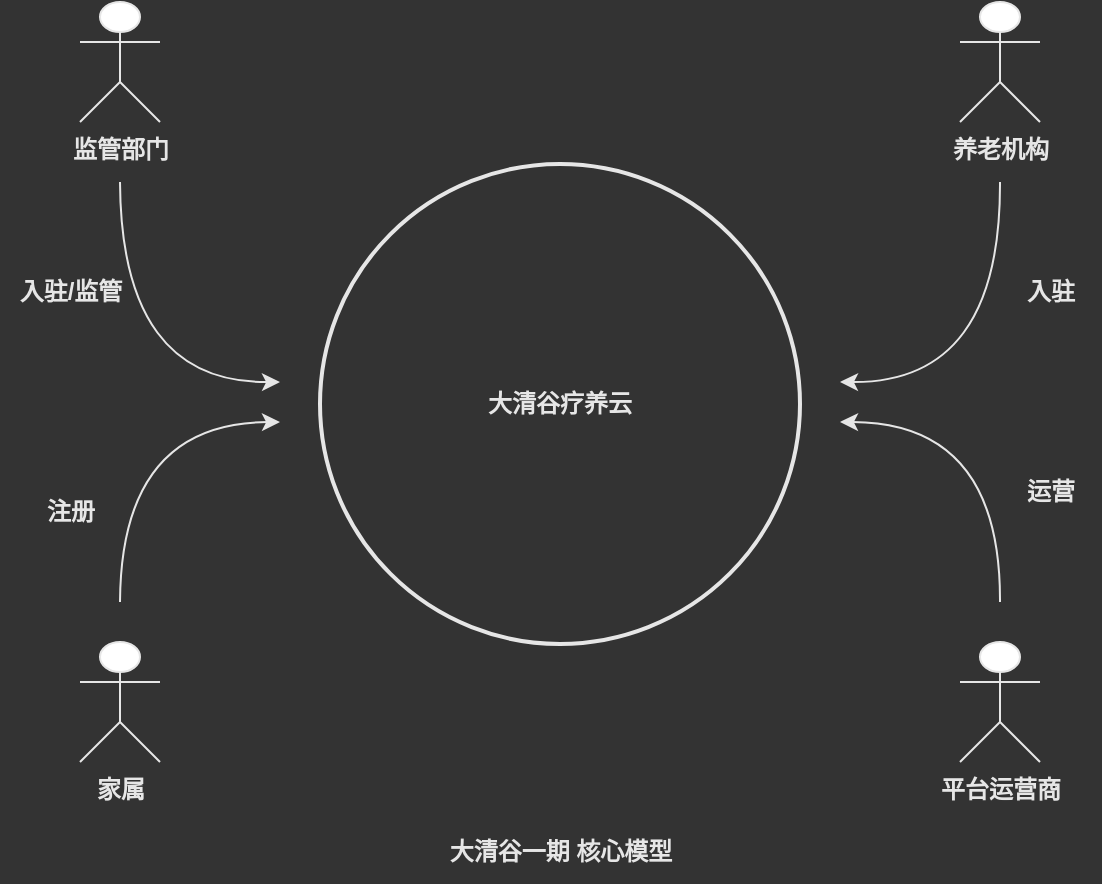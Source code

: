 <mxfile version="20.2.4" type="github" pages="3">
  <diagram id="o6OXmS90365OrSwRLali" name="D_0">
    <mxGraphModel dx="1422" dy="761" grid="1" gridSize="10" guides="1" tooltips="1" connect="1" arrows="1" fold="1" page="1" pageScale="1" pageWidth="1200" pageHeight="1920" background="#333333" math="0" shadow="0">
      <root>
        <mxCell id="0" />
        <mxCell id="1" parent="0" />
        <mxCell id="bhAEWXer5qA2Sv7WhRgn-4" value="养老机构" style="shape=umlActor;verticalLabelPosition=bottom;verticalAlign=top;html=1;outlineConnect=0;fillColor=#FFFFFF;strokeColor=#E6E6E6;fontColor=#E6E6E6;fontStyle=1" parent="1" vertex="1">
          <mxGeometry x="640" y="160" width="40" height="60" as="geometry" />
        </mxCell>
        <mxCell id="bhAEWXer5qA2Sv7WhRgn-5" value="家属" style="shape=umlActor;verticalLabelPosition=bottom;verticalAlign=top;html=1;outlineConnect=0;strokeColor=#E6E6E6;fontColor=#E6E6E6;fontStyle=1" parent="1" vertex="1">
          <mxGeometry x="200" y="480" width="40" height="60" as="geometry" />
        </mxCell>
        <mxCell id="bhAEWXer5qA2Sv7WhRgn-6" value="监管部门" style="shape=umlActor;verticalLabelPosition=bottom;verticalAlign=top;html=1;outlineConnect=0;strokeColor=#E6E6E6;fontColor=#E6E6E6;fontStyle=1" parent="1" vertex="1">
          <mxGeometry x="200" y="160" width="40" height="60" as="geometry" />
        </mxCell>
        <mxCell id="ORQdb_XszPC-QWwdxvG8-5" value="" style="edgeStyle=orthogonalEdgeStyle;rounded=0;orthogonalLoop=1;jettySize=auto;html=1;startArrow=classic;startFill=1;endArrow=none;endFill=0;curved=1;strokeColor=#E6E6E6;" parent="1" edge="1">
          <mxGeometry relative="1" as="geometry">
            <mxPoint x="300" y="350" as="sourcePoint" />
            <mxPoint x="220" y="250" as="targetPoint" />
          </mxGeometry>
        </mxCell>
        <mxCell id="ORQdb_XszPC-QWwdxvG8-7" value="" style="edgeStyle=orthogonalEdgeStyle;rounded=0;orthogonalLoop=1;jettySize=auto;html=1;startArrow=classic;startFill=1;endArrow=none;endFill=0;curved=1;strokeColor=#E6E6E6;" parent="1" edge="1">
          <mxGeometry relative="1" as="geometry">
            <mxPoint x="300" y="370" as="sourcePoint" />
            <mxPoint x="220" y="460" as="targetPoint" />
          </mxGeometry>
        </mxCell>
        <mxCell id="ORQdb_XszPC-QWwdxvG8-9" value="" style="edgeStyle=orthogonalEdgeStyle;rounded=0;orthogonalLoop=1;jettySize=auto;html=1;startArrow=classic;startFill=1;endArrow=none;endFill=0;curved=1;strokeColor=#E6E6E6;" parent="1" edge="1">
          <mxGeometry relative="1" as="geometry">
            <mxPoint x="580" y="350" as="sourcePoint" />
            <mxPoint x="660" y="250" as="targetPoint" />
          </mxGeometry>
        </mxCell>
        <mxCell id="bhAEWXer5qA2Sv7WhRgn-13" value="平台运营商" style="shape=umlActor;verticalLabelPosition=bottom;verticalAlign=top;html=1;outlineConnect=0;strokeColor=#E6E6E6;fontColor=#E6E6E6;fontStyle=1" parent="1" vertex="1">
          <mxGeometry x="640" y="480" width="40" height="60" as="geometry" />
        </mxCell>
        <mxCell id="ORQdb_XszPC-QWwdxvG8-13" value="" style="edgeStyle=orthogonalEdgeStyle;curved=1;rounded=0;orthogonalLoop=1;jettySize=auto;html=1;startArrow=classic;startFill=1;endArrow=none;endFill=0;strokeColor=#E6E6E6;" parent="1" edge="1">
          <mxGeometry relative="1" as="geometry">
            <mxPoint x="580" y="370" as="sourcePoint" />
            <mxPoint x="660" y="460" as="targetPoint" />
          </mxGeometry>
        </mxCell>
        <mxCell id="ORQdb_XszPC-QWwdxvG8-11" value="&lt;font color=&quot;#e6e6e6&quot;&gt;&lt;b&gt;大清谷疗养云&lt;/b&gt;&lt;/font&gt;" style="ellipse;whiteSpace=wrap;html=1;aspect=fixed;strokeColor=#E6E6E6;strokeWidth=2;fillColor=none;" parent="1" vertex="1">
          <mxGeometry x="320" y="241" width="240" height="240" as="geometry" />
        </mxCell>
        <mxCell id="Ua2X89EpMC-r-trDhEld-1" value="&lt;font color=&quot;#e6e6e6&quot;&gt;&lt;b&gt;入驻/监管&lt;/b&gt;&lt;/font&gt;" style="text;html=1;align=center;verticalAlign=middle;resizable=0;points=[];autosize=1;strokeColor=none;fillColor=none;" parent="1" vertex="1">
          <mxGeometry x="160" y="290" width="70" height="30" as="geometry" />
        </mxCell>
        <mxCell id="Ua2X89EpMC-r-trDhEld-2" value="&lt;font color=&quot;#e6e6e6&quot;&gt;&lt;b&gt;入驻&lt;/b&gt;&lt;/font&gt;" style="text;html=1;align=center;verticalAlign=middle;resizable=0;points=[];autosize=1;strokeColor=none;fillColor=none;" parent="1" vertex="1">
          <mxGeometry x="660" y="290" width="50" height="30" as="geometry" />
        </mxCell>
        <mxCell id="Ua2X89EpMC-r-trDhEld-3" value="&lt;font color=&quot;#e6e6e6&quot;&gt;&lt;b&gt;注册&lt;/b&gt;&lt;/font&gt;" style="text;html=1;align=center;verticalAlign=middle;resizable=0;points=[];autosize=1;strokeColor=none;fillColor=none;" parent="1" vertex="1">
          <mxGeometry x="170" y="400" width="50" height="30" as="geometry" />
        </mxCell>
        <mxCell id="Ua2X89EpMC-r-trDhEld-4" value="&lt;font color=&quot;#e6e6e6&quot;&gt;&lt;b&gt;运营&lt;/b&gt;&lt;/font&gt;" style="text;html=1;align=center;verticalAlign=middle;resizable=0;points=[];autosize=1;strokeColor=none;fillColor=none;" parent="1" vertex="1">
          <mxGeometry x="660" y="390" width="50" height="30" as="geometry" />
        </mxCell>
        <mxCell id="ZxOeZfEIXML-Bi1Rbfld-1" value="&lt;font color=&quot;#e6e6e6&quot;&gt;&lt;b&gt;大清谷一期 核心模型&lt;/b&gt;&lt;/font&gt;" style="text;html=1;align=center;verticalAlign=middle;resizable=0;points=[];autosize=1;strokeColor=none;fillColor=none;" parent="1" vertex="1">
          <mxGeometry x="375" y="570" width="130" height="30" as="geometry" />
        </mxCell>
      </root>
    </mxGraphModel>
  </diagram>
  <diagram name="D_1" id="cp-p9IDRzFn6kliFB4ks">
    <mxGraphModel dx="2622" dy="2681" grid="1" gridSize="10" guides="1" tooltips="1" connect="1" arrows="1" fold="1" page="1" pageScale="1" pageWidth="1200" pageHeight="1920" background="#333333" math="0" shadow="0">
      <root>
        <mxCell id="REcnGBDp7cXe4HOmCII1-0" />
        <mxCell id="REcnGBDp7cXe4HOmCII1-1" parent="REcnGBDp7cXe4HOmCII1-0" />
        <mxCell id="VxjQWF_ajNMZfc4Y4Wae-3" value="" style="edgeStyle=orthogonalEdgeStyle;curved=1;rounded=0;orthogonalLoop=1;jettySize=auto;html=1;startArrow=classic;startFill=1;endArrow=none;endFill=0;strokeColor=#E6E6E6;" parent="REcnGBDp7cXe4HOmCII1-1" source="REcnGBDp7cXe4HOmCII1-10" target="VxjQWF_ajNMZfc4Y4Wae-2" edge="1">
          <mxGeometry relative="1" as="geometry" />
        </mxCell>
        <mxCell id="VxjQWF_ajNMZfc4Y4Wae-5" value="" style="rounded=0;orthogonalLoop=1;jettySize=auto;html=1;startArrow=classic;startFill=1;endArrow=none;endFill=0;strokeColor=#E6E6E6;edgeStyle=orthogonalEdgeStyle;curved=1;" parent="REcnGBDp7cXe4HOmCII1-1" source="REcnGBDp7cXe4HOmCII1-10" target="VxjQWF_ajNMZfc4Y4Wae-4" edge="1">
          <mxGeometry relative="1" as="geometry">
            <Array as="points">
              <mxPoint x="440" y="220" />
              <mxPoint x="640" y="220" />
            </Array>
          </mxGeometry>
        </mxCell>
        <mxCell id="VxjQWF_ajNMZfc4Y4Wae-7" value="" style="rounded=0;orthogonalLoop=1;jettySize=auto;html=1;startArrow=classic;startFill=1;endArrow=none;endFill=0;strokeColor=#E6E6E6;exitX=1;exitY=0.5;exitDx=0;exitDy=0;entryX=0.5;entryY=1;entryDx=0;entryDy=0;edgeStyle=orthogonalEdgeStyle;curved=1;" parent="REcnGBDp7cXe4HOmCII1-1" source="REcnGBDp7cXe4HOmCII1-10" target="VxjQWF_ajNMZfc4Y4Wae-6" edge="1">
          <mxGeometry relative="1" as="geometry" />
        </mxCell>
        <mxCell id="VxjQWF_ajNMZfc4Y4Wae-9" value="" style="edgeStyle=orthogonalEdgeStyle;curved=1;rounded=0;orthogonalLoop=1;jettySize=auto;html=1;startArrow=classic;startFill=1;endArrow=none;endFill=0;strokeColor=#E6E6E6;" parent="REcnGBDp7cXe4HOmCII1-1" source="REcnGBDp7cXe4HOmCII1-10" target="VxjQWF_ajNMZfc4Y4Wae-8" edge="1">
          <mxGeometry relative="1" as="geometry" />
        </mxCell>
        <mxCell id="VxjQWF_ajNMZfc4Y4Wae-11" value="" style="rounded=0;orthogonalLoop=1;jettySize=auto;html=1;startArrow=none;startFill=1;endArrow=none;endFill=0;strokeColor=#E6E6E6;entryX=0.5;entryY=1;entryDx=0;entryDy=0;edgeStyle=orthogonalEdgeStyle;curved=1;" parent="REcnGBDp7cXe4HOmCII1-1" target="VxjQWF_ajNMZfc4Y4Wae-10" edge="1">
          <mxGeometry relative="1" as="geometry">
            <mxPoint x="440" y="240" as="sourcePoint" />
          </mxGeometry>
        </mxCell>
        <mxCell id="VxjQWF_ajNMZfc4Y4Wae-15" value="" style="rounded=0;orthogonalLoop=1;jettySize=auto;html=1;startArrow=classic;startFill=1;endArrow=none;endFill=0;strokeColor=#E6E6E6;exitX=0.5;exitY=1;exitDx=0;exitDy=0;entryX=0.5;entryY=0;entryDx=0;entryDy=0;edgeStyle=orthogonalEdgeStyle;curved=1;" parent="REcnGBDp7cXe4HOmCII1-1" source="REcnGBDp7cXe4HOmCII1-10" target="VxjQWF_ajNMZfc4Y4Wae-14" edge="1">
          <mxGeometry relative="1" as="geometry" />
        </mxCell>
        <mxCell id="VxjQWF_ajNMZfc4Y4Wae-19" value="" style="rounded=0;orthogonalLoop=1;jettySize=auto;html=1;startArrow=none;startFill=1;endArrow=none;endFill=0;strokeColor=#E6E6E6;entryX=0.5;entryY=0;entryDx=0;entryDy=0;exitX=0.5;exitY=1;exitDx=0;exitDy=0;edgeStyle=orthogonalEdgeStyle;curved=1;" parent="REcnGBDp7cXe4HOmCII1-1" source="REcnGBDp7cXe4HOmCII1-10" target="VxjQWF_ajNMZfc4Y4Wae-18" edge="1">
          <mxGeometry relative="1" as="geometry">
            <mxPoint x="440" y="490" as="sourcePoint" />
          </mxGeometry>
        </mxCell>
        <mxCell id="VxjQWF_ajNMZfc4Y4Wae-21" value="" style="rounded=0;orthogonalLoop=1;jettySize=auto;html=1;startArrow=classic;startFill=1;endArrow=none;endFill=0;strokeColor=#E6E6E6;exitX=0.5;exitY=1;exitDx=0;exitDy=0;entryX=0.5;entryY=0;entryDx=0;entryDy=0;edgeStyle=orthogonalEdgeStyle;curved=1;" parent="REcnGBDp7cXe4HOmCII1-1" source="REcnGBDp7cXe4HOmCII1-10" target="VxjQWF_ajNMZfc4Y4Wae-20" edge="1">
          <mxGeometry relative="1" as="geometry" />
        </mxCell>
        <mxCell id="VxjQWF_ajNMZfc4Y4Wae-23" value="" style="edgeStyle=orthogonalEdgeStyle;curved=1;rounded=0;orthogonalLoop=1;jettySize=auto;html=1;startArrow=classic;startFill=1;endArrow=none;endFill=0;strokeColor=#E6E6E6;" parent="REcnGBDp7cXe4HOmCII1-1" source="REcnGBDp7cXe4HOmCII1-10" target="VxjQWF_ajNMZfc4Y4Wae-22" edge="1">
          <mxGeometry relative="1" as="geometry" />
        </mxCell>
        <mxCell id="VxjQWF_ajNMZfc4Y4Wae-25" value="" style="edgeStyle=orthogonalEdgeStyle;curved=1;rounded=0;orthogonalLoop=1;jettySize=auto;html=1;startArrow=classic;startFill=1;endArrow=none;endFill=0;strokeColor=#E6E6E6;" parent="REcnGBDp7cXe4HOmCII1-1" source="REcnGBDp7cXe4HOmCII1-10" target="VxjQWF_ajNMZfc4Y4Wae-24" edge="1">
          <mxGeometry relative="1" as="geometry">
            <Array as="points">
              <mxPoint x="440" y="220" />
              <mxPoint x="240" y="220" />
            </Array>
          </mxGeometry>
        </mxCell>
        <mxCell id="VxjQWF_ajNMZfc4Y4Wae-27" value="" style="rounded=0;orthogonalLoop=1;jettySize=auto;html=1;startArrow=classic;startFill=1;endArrow=none;endFill=0;strokeColor=#E6E6E6;exitX=0.5;exitY=1;exitDx=0;exitDy=0;entryX=0.5;entryY=0;entryDx=0;entryDy=0;edgeStyle=orthogonalEdgeStyle;curved=1;" parent="REcnGBDp7cXe4HOmCII1-1" source="REcnGBDp7cXe4HOmCII1-10" target="VxjQWF_ajNMZfc4Y4Wae-26" edge="1">
          <mxGeometry relative="1" as="geometry" />
        </mxCell>
        <mxCell id="VxjQWF_ajNMZfc4Y4Wae-37" value="" style="edgeStyle=orthogonalEdgeStyle;curved=1;rounded=0;orthogonalLoop=1;jettySize=auto;html=1;startArrow=classic;startFill=1;endArrow=none;endFill=0;strokeColor=#E6E6E6;" parent="REcnGBDp7cXe4HOmCII1-1" source="REcnGBDp7cXe4HOmCII1-10" target="VxjQWF_ajNMZfc4Y4Wae-36" edge="1">
          <mxGeometry relative="1" as="geometry" />
        </mxCell>
        <mxCell id="REcnGBDp7cXe4HOmCII1-10" value="&lt;font color=&quot;#e6e6e6&quot;&gt;&lt;b&gt;大清谷疗养云&lt;/b&gt;&lt;/font&gt;" style="ellipse;whiteSpace=wrap;html=1;aspect=fixed;strokeColor=#E6E6E6;strokeWidth=2;fillColor=none;" parent="REcnGBDp7cXe4HOmCII1-1" vertex="1">
          <mxGeometry x="320" y="241" width="240" height="240" as="geometry" />
        </mxCell>
        <mxCell id="VxjQWF_ajNMZfc4Y4Wae-35" value="" style="rounded=0;orthogonalLoop=1;jettySize=auto;html=1;startArrow=classic;startFill=1;endArrow=none;endFill=0;strokeColor=#E6E6E6;entryX=0.5;entryY=1;entryDx=0;entryDy=0;edgeStyle=orthogonalEdgeStyle;curved=1;" parent="REcnGBDp7cXe4HOmCII1-1" target="VxjQWF_ajNMZfc4Y4Wae-0" edge="1">
          <mxGeometry relative="1" as="geometry">
            <mxPoint x="440" y="240" as="sourcePoint" />
          </mxGeometry>
        </mxCell>
        <mxCell id="VxjQWF_ajNMZfc4Y4Wae-0" value="&lt;font color=&quot;#e6e6e6&quot;&gt;&lt;b&gt;民政&lt;/b&gt;&lt;/font&gt;" style="ellipse;whiteSpace=wrap;html=1;aspect=fixed;strokeColor=#E6E6E6;strokeWidth=2;fillColor=none;" parent="REcnGBDp7cXe4HOmCII1-1" vertex="1">
          <mxGeometry x="-2" y="-80" width="81" height="81" as="geometry" />
        </mxCell>
        <mxCell id="VxjQWF_ajNMZfc4Y4Wae-2" value="&lt;font color=&quot;#e6e6e6&quot;&gt;&lt;b&gt;疗养&lt;/b&gt;&lt;/font&gt;" style="ellipse;whiteSpace=wrap;html=1;aspect=fixed;strokeColor=#E6E6E6;strokeWidth=2;fillColor=none;" parent="REcnGBDp7cXe4HOmCII1-1" vertex="1">
          <mxGeometry x="399.5" y="-80" width="80" height="80" as="geometry" />
        </mxCell>
        <mxCell id="VxjQWF_ajNMZfc4Y4Wae-4" value="&lt;font color=&quot;#e6e6e6&quot;&gt;&lt;b&gt;养老&lt;/b&gt;&lt;/font&gt;" style="ellipse;whiteSpace=wrap;html=1;aspect=fixed;strokeColor=#E6E6E6;strokeWidth=2;fillColor=none;" parent="REcnGBDp7cXe4HOmCII1-1" vertex="1">
          <mxGeometry x="600" y="-80" width="80" height="80" as="geometry" />
        </mxCell>
        <mxCell id="VxjQWF_ajNMZfc4Y4Wae-6" value="&lt;font color=&quot;#e6e6e6&quot;&gt;&lt;b&gt;药企&lt;/b&gt;&lt;/font&gt;" style="ellipse;whiteSpace=wrap;html=1;aspect=fixed;strokeColor=#E6E6E6;strokeWidth=2;fillColor=none;" parent="REcnGBDp7cXe4HOmCII1-1" vertex="1">
          <mxGeometry x="799" y="120" width="80" height="80" as="geometry" />
        </mxCell>
        <mxCell id="VxjQWF_ajNMZfc4Y4Wae-8" value="&lt;font color=&quot;#e6e6e6&quot;&gt;&lt;b&gt;供应商&lt;/b&gt;&lt;/font&gt;" style="ellipse;whiteSpace=wrap;html=1;aspect=fixed;strokeColor=#E6E6E6;strokeWidth=2;fillColor=none;" parent="REcnGBDp7cXe4HOmCII1-1" vertex="1">
          <mxGeometry x="800" y="321.5" width="79" height="79" as="geometry" />
        </mxCell>
        <mxCell id="VxjQWF_ajNMZfc4Y4Wae-10" value="&lt;font color=&quot;#e6e6e6&quot;&gt;&lt;b&gt;司法&lt;/b&gt;&lt;/font&gt;" style="ellipse;whiteSpace=wrap;html=1;aspect=fixed;strokeColor=#E6E6E6;strokeWidth=2;fillColor=none;" parent="REcnGBDp7cXe4HOmCII1-1" vertex="1">
          <mxGeometry x="799" y="-80" width="80" height="80" as="geometry" />
        </mxCell>
        <mxCell id="VxjQWF_ajNMZfc4Y4Wae-14" value="&lt;font color=&quot;#e6e6e6&quot;&gt;&lt;b&gt;医院&lt;/b&gt;&lt;/font&gt;" style="ellipse;whiteSpace=wrap;html=1;aspect=fixed;strokeColor=#E6E6E6;strokeWidth=2;fillColor=none;" parent="REcnGBDp7cXe4HOmCII1-1" vertex="1">
          <mxGeometry x="600" y="719" width="80" height="80" as="geometry" />
        </mxCell>
        <mxCell id="VxjQWF_ajNMZfc4Y4Wae-18" value="&lt;font color=&quot;#e6e6e6&quot;&gt;&lt;b&gt;交易&lt;/b&gt;&lt;/font&gt;" style="ellipse;whiteSpace=wrap;html=1;aspect=fixed;strokeColor=#E6E6E6;strokeWidth=2;fillColor=none;" parent="REcnGBDp7cXe4HOmCII1-1" vertex="1">
          <mxGeometry x="800" y="720" width="80" height="80" as="geometry" />
        </mxCell>
        <mxCell id="VxjQWF_ajNMZfc4Y4Wae-20" value="&lt;font color=&quot;#e6e6e6&quot;&gt;&lt;b&gt;劳务&lt;/b&gt;&lt;/font&gt;" style="ellipse;whiteSpace=wrap;html=1;aspect=fixed;strokeColor=#E6E6E6;strokeWidth=2;fillColor=none;" parent="REcnGBDp7cXe4HOmCII1-1" vertex="1">
          <mxGeometry x="200" y="719" width="81" height="81" as="geometry" />
        </mxCell>
        <mxCell id="VxjQWF_ajNMZfc4Y4Wae-22" value="&lt;font color=&quot;#e6e6e6&quot;&gt;&lt;b&gt;社交&lt;/b&gt;&lt;/font&gt;" style="ellipse;whiteSpace=wrap;html=1;aspect=fixed;strokeColor=#E6E6E6;strokeWidth=2;fillColor=none;" parent="REcnGBDp7cXe4HOmCII1-1" vertex="1">
          <mxGeometry x="399.5" y="720" width="81" height="81" as="geometry" />
        </mxCell>
        <mxCell id="VxjQWF_ajNMZfc4Y4Wae-24" value="&lt;font color=&quot;#e6e6e6&quot;&gt;&lt;b&gt;托养&lt;/b&gt;&lt;/font&gt;" style="ellipse;whiteSpace=wrap;html=1;aspect=fixed;strokeColor=#E6E6E6;strokeWidth=2;fillColor=none;" parent="REcnGBDp7cXe4HOmCII1-1" vertex="1">
          <mxGeometry x="200" y="-80" width="81" height="81" as="geometry" />
        </mxCell>
        <mxCell id="VxjQWF_ajNMZfc4Y4Wae-26" value="&lt;font color=&quot;#e6e6e6&quot;&gt;&lt;b&gt;推荐&lt;/b&gt;&lt;/font&gt;" style="ellipse;whiteSpace=wrap;html=1;aspect=fixed;strokeColor=#E6E6E6;strokeWidth=2;fillColor=none;" parent="REcnGBDp7cXe4HOmCII1-1" vertex="1">
          <mxGeometry y="721" width="80" height="80" as="geometry" />
        </mxCell>
        <mxCell id="VxjQWF_ajNMZfc4Y4Wae-16" value="&lt;font color=&quot;#e6e6e6&quot;&gt;&lt;b&gt;渠道&lt;/b&gt;&lt;/font&gt;" style="ellipse;whiteSpace=wrap;html=1;aspect=fixed;strokeColor=#E6E6E6;strokeWidth=2;fillColor=none;" parent="REcnGBDp7cXe4HOmCII1-1" vertex="1">
          <mxGeometry x="800" y="519.5" width="81" height="81" as="geometry" />
        </mxCell>
        <mxCell id="VxjQWF_ajNMZfc4Y4Wae-30" value="" style="rounded=0;orthogonalLoop=1;jettySize=auto;html=1;startArrow=classic;startFill=1;endArrow=none;endFill=0;strokeColor=#E6E6E6;entryX=0.5;entryY=0;entryDx=0;entryDy=0;edgeStyle=orthogonalEdgeStyle;curved=1;" parent="REcnGBDp7cXe4HOmCII1-1" source="REcnGBDp7cXe4HOmCII1-10" target="VxjQWF_ajNMZfc4Y4Wae-16" edge="1">
          <mxGeometry relative="1" as="geometry">
            <mxPoint x="560" y="361" as="sourcePoint" />
            <mxPoint x="840" y="720" as="targetPoint" />
          </mxGeometry>
        </mxCell>
        <mxCell id="VxjQWF_ajNMZfc4Y4Wae-33" value="" style="edgeStyle=orthogonalEdgeStyle;curved=1;rounded=0;orthogonalLoop=1;jettySize=auto;html=1;startArrow=classic;startFill=1;endArrow=none;endFill=0;strokeColor=#E6E6E6;" parent="REcnGBDp7cXe4HOmCII1-1" target="VxjQWF_ajNMZfc4Y4Wae-32" edge="1">
          <mxGeometry relative="1" as="geometry">
            <mxPoint x="320" y="360" as="sourcePoint" />
          </mxGeometry>
        </mxCell>
        <mxCell id="VxjQWF_ajNMZfc4Y4Wae-12" value="&lt;font color=&quot;#e6e6e6&quot;&gt;&lt;b&gt;广告&lt;/b&gt;&lt;/font&gt;" style="ellipse;whiteSpace=wrap;html=1;aspect=fixed;strokeColor=#E6E6E6;strokeWidth=2;fillColor=none;" parent="REcnGBDp7cXe4HOmCII1-1" vertex="1">
          <mxGeometry x="-1" y="120" width="80" height="80" as="geometry" />
        </mxCell>
        <mxCell id="VxjQWF_ajNMZfc4Y4Wae-31" value="" style="rounded=0;orthogonalLoop=1;jettySize=auto;html=1;strokeColor=#E6E6E6;startArrow=classic;startFill=1;endArrow=none;endFill=0;entryX=0.5;entryY=1;entryDx=0;entryDy=0;edgeStyle=orthogonalEdgeStyle;curved=1;exitX=0;exitY=0.5;exitDx=0;exitDy=0;" parent="REcnGBDp7cXe4HOmCII1-1" source="REcnGBDp7cXe4HOmCII1-10" target="VxjQWF_ajNMZfc4Y4Wae-12" edge="1">
          <mxGeometry relative="1" as="geometry">
            <mxPoint x="440" y="240" as="sourcePoint" />
            <mxPoint x="38.5" y="1" as="targetPoint" />
          </mxGeometry>
        </mxCell>
        <mxCell id="VxjQWF_ajNMZfc4Y4Wae-32" value="&lt;font color=&quot;#e6e6e6&quot;&gt;&lt;b&gt;订单&lt;/b&gt;&lt;/font&gt;" style="ellipse;whiteSpace=wrap;html=1;aspect=fixed;strokeColor=#E6E6E6;strokeWidth=2;fillColor=none;" parent="REcnGBDp7cXe4HOmCII1-1" vertex="1">
          <mxGeometry y="320" width="80" height="80" as="geometry" />
        </mxCell>
        <mxCell id="VxjQWF_ajNMZfc4Y4Wae-34" value="" style="rounded=0;orthogonalLoop=1;jettySize=auto;html=1;startArrow=classic;startFill=1;endArrow=none;endFill=0;strokeColor=#E6E6E6;edgeStyle=orthogonalEdgeStyle;curved=1;" parent="REcnGBDp7cXe4HOmCII1-1" source="REcnGBDp7cXe4HOmCII1-10" target="VxjQWF_ajNMZfc4Y4Wae-32" edge="1">
          <mxGeometry relative="1" as="geometry">
            <mxPoint x="320" y="361" as="sourcePoint" />
            <mxPoint x="39" y="200" as="targetPoint" />
          </mxGeometry>
        </mxCell>
        <mxCell id="VxjQWF_ajNMZfc4Y4Wae-36" value="&lt;font color=&quot;#e6e6e6&quot;&gt;&lt;b&gt;支付&lt;/b&gt;&lt;/font&gt;" style="ellipse;whiteSpace=wrap;html=1;aspect=fixed;strokeColor=#E6E6E6;strokeWidth=2;fillColor=none;" parent="REcnGBDp7cXe4HOmCII1-1" vertex="1">
          <mxGeometry x="-1" y="481" width="81" height="81" as="geometry" />
        </mxCell>
      </root>
    </mxGraphModel>
  </diagram>
  <diagram name="D_2" id="LGlAGkDQFwwRUEZgPj1V">
    <mxGraphModel dx="1422" dy="761" grid="1" gridSize="10" guides="1" tooltips="1" connect="1" arrows="1" fold="1" page="1" pageScale="1" pageWidth="1200" pageHeight="1600" background="#333333" math="0" shadow="0">
      <root>
        <mxCell id="yj5ruCLaiizQrA4V6h2E-0" />
        <mxCell id="yj5ruCLaiizQrA4V6h2E-1" parent="yj5ruCLaiizQrA4V6h2E-0" />
        <mxCell id="yj5ruCLaiizQrA4V6h2E-2" value="机构" style="shape=umlActor;verticalLabelPosition=bottom;verticalAlign=top;html=1;outlineConnect=0;fillColor=#FFFFFF;strokeColor=#E6E6E6;fontColor=#E6E6E6;fontStyle=1" parent="yj5ruCLaiizQrA4V6h2E-1" vertex="1">
          <mxGeometry x="640" y="160" width="40" height="60" as="geometry" />
        </mxCell>
        <mxCell id="yj5ruCLaiizQrA4V6h2E-3" value="家属" style="shape=umlActor;verticalLabelPosition=bottom;verticalAlign=top;html=1;outlineConnect=0;strokeColor=#E6E6E6;fontColor=#E6E6E6;fontStyle=1" parent="yj5ruCLaiizQrA4V6h2E-1" vertex="1">
          <mxGeometry x="200" y="480" width="40" height="60" as="geometry" />
        </mxCell>
        <mxCell id="yj5ruCLaiizQrA4V6h2E-4" value="民政" style="shape=umlActor;verticalLabelPosition=bottom;verticalAlign=top;html=1;outlineConnect=0;strokeColor=#E6E6E6;fontColor=#E6E6E6;fontStyle=1" parent="yj5ruCLaiizQrA4V6h2E-1" vertex="1">
          <mxGeometry x="200" y="160" width="40" height="60" as="geometry" />
        </mxCell>
        <mxCell id="yj5ruCLaiizQrA4V6h2E-5" value="" style="edgeStyle=orthogonalEdgeStyle;rounded=0;orthogonalLoop=1;jettySize=auto;html=1;startArrow=classic;startFill=1;endArrow=none;endFill=0;curved=1;strokeColor=#E6E6E6;" parent="yj5ruCLaiizQrA4V6h2E-1" edge="1">
          <mxGeometry relative="1" as="geometry">
            <mxPoint x="300" y="350" as="sourcePoint" />
            <mxPoint x="220" y="250" as="targetPoint" />
          </mxGeometry>
        </mxCell>
        <mxCell id="yj5ruCLaiizQrA4V6h2E-6" value="" style="edgeStyle=orthogonalEdgeStyle;rounded=0;orthogonalLoop=1;jettySize=auto;html=1;startArrow=classic;startFill=1;endArrow=none;endFill=0;curved=1;strokeColor=#E6E6E6;" parent="yj5ruCLaiizQrA4V6h2E-1" edge="1">
          <mxGeometry relative="1" as="geometry">
            <mxPoint x="300" y="370" as="sourcePoint" />
            <mxPoint x="220" y="460" as="targetPoint" />
          </mxGeometry>
        </mxCell>
        <mxCell id="yj5ruCLaiizQrA4V6h2E-7" value="" style="edgeStyle=orthogonalEdgeStyle;rounded=0;orthogonalLoop=1;jettySize=auto;html=1;startArrow=classic;startFill=1;endArrow=none;endFill=0;curved=1;strokeColor=#E6E6E6;" parent="yj5ruCLaiizQrA4V6h2E-1" edge="1">
          <mxGeometry relative="1" as="geometry">
            <mxPoint x="580" y="350" as="sourcePoint" />
            <mxPoint x="660" y="250" as="targetPoint" />
          </mxGeometry>
        </mxCell>
        <mxCell id="yj5ruCLaiizQrA4V6h2E-8" value="运营" style="shape=umlActor;verticalLabelPosition=bottom;verticalAlign=top;html=1;outlineConnect=0;strokeColor=#E6E6E6;fontColor=#E6E6E6;fontStyle=1" parent="yj5ruCLaiizQrA4V6h2E-1" vertex="1">
          <mxGeometry x="640" y="480" width="40" height="60" as="geometry" />
        </mxCell>
        <mxCell id="yj5ruCLaiizQrA4V6h2E-9" value="" style="edgeStyle=orthogonalEdgeStyle;curved=1;rounded=0;orthogonalLoop=1;jettySize=auto;html=1;startArrow=classic;startFill=1;endArrow=none;endFill=0;strokeColor=#E6E6E6;" parent="yj5ruCLaiizQrA4V6h2E-1" edge="1">
          <mxGeometry relative="1" as="geometry">
            <mxPoint x="580" y="370" as="sourcePoint" />
            <mxPoint x="660" y="460" as="targetPoint" />
          </mxGeometry>
        </mxCell>
        <mxCell id="yj5ruCLaiizQrA4V6h2E-10" value="&lt;font color=&quot;#e6e6e6&quot;&gt;&lt;b&gt;大清谷疗养云&lt;/b&gt;&lt;/font&gt;" style="ellipse;whiteSpace=wrap;html=1;aspect=fixed;strokeColor=#E6E6E6;strokeWidth=2;fillColor=none;" parent="yj5ruCLaiizQrA4V6h2E-1" vertex="1">
          <mxGeometry x="320" y="241" width="240" height="240" as="geometry" />
        </mxCell>
      </root>
    </mxGraphModel>
  </diagram>
</mxfile>
